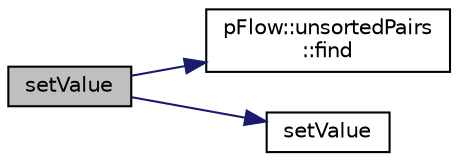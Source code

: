 digraph "setValue"
{
 // LATEX_PDF_SIZE
  edge [fontname="Helvetica",fontsize="10",labelfontname="Helvetica",labelfontsize="10"];
  node [fontname="Helvetica",fontsize="10",shape=record];
  rankdir="LR";
  Node1 [label="setValue",height=0.2,width=0.4,color="black", fillcolor="grey75", style="filled", fontcolor="black",tooltip=" "];
  Node1 -> Node2 [color="midnightblue",fontsize="10",style="solid",fontname="Helvetica"];
  Node2 [label="pFlow::unsortedPairs\l::find",height=0.2,width=0.4,color="black", fillcolor="white", style="filled",URL="$classpFlow_1_1unsortedPairs.html#a10b5c26ee2b44afb262aec629a1d70d7",tooltip=" "];
  Node1 -> Node3 [color="midnightblue",fontsize="10",style="solid",fontname="Helvetica"];
  Node3 [label="setValue",height=0.2,width=0.4,color="black", fillcolor="white", style="filled",URL="$classpFlow_1_1unsortedContactList.html#a796b20110a8e3d7e710e7fd66ddde277",tooltip=" "];
}
